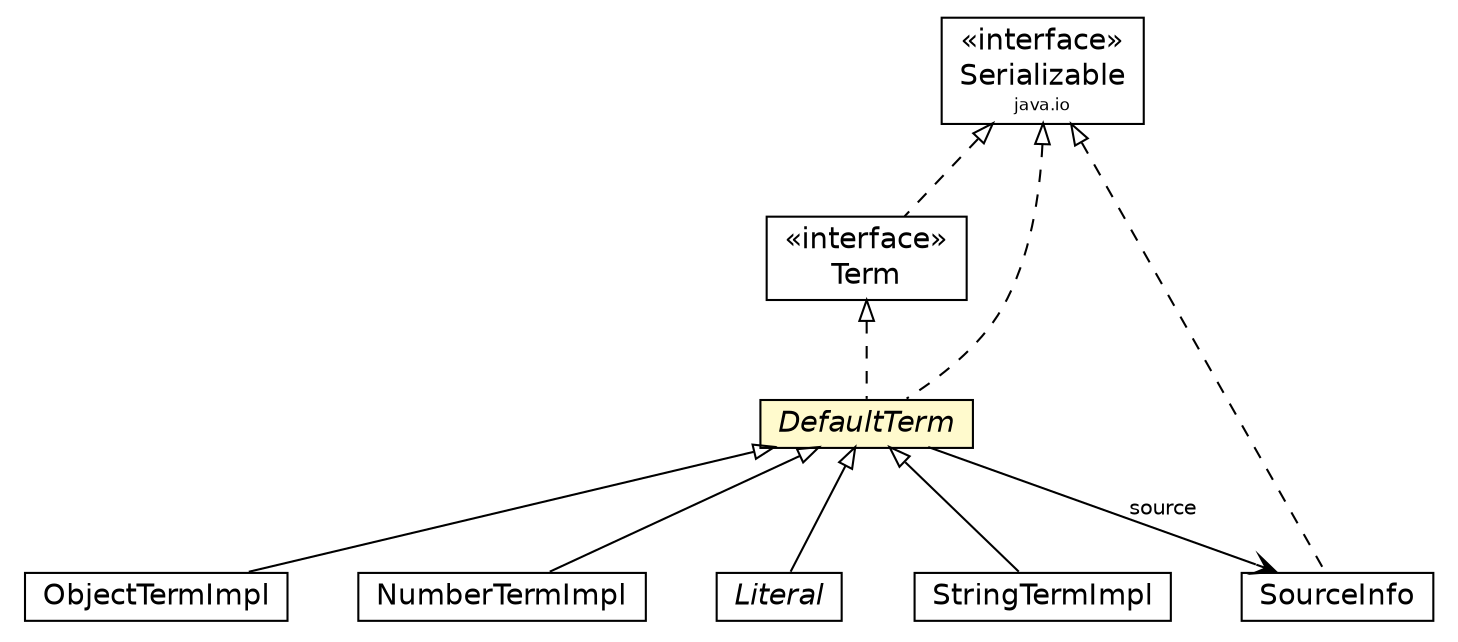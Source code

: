 #!/usr/local/bin/dot
#
# Class diagram 
# Generated by UMLGraph version 5.1 (http://www.umlgraph.org/)
#

digraph G {
	edge [fontname="Helvetica",fontsize=10,labelfontname="Helvetica",labelfontsize=10];
	node [fontname="Helvetica",fontsize=10,shape=plaintext];
	nodesep=0.25;
	ranksep=0.5;
	// jason.asSyntax.Term
	c19188 [label=<<table title="jason.asSyntax.Term" border="0" cellborder="1" cellspacing="0" cellpadding="2" port="p" href="./Term.html">
		<tr><td><table border="0" cellspacing="0" cellpadding="1">
<tr><td align="center" balign="center"> &#171;interface&#187; </td></tr>
<tr><td align="center" balign="center"> Term </td></tr>
		</table></td></tr>
		</table>>, fontname="Helvetica", fontcolor="black", fontsize=14.0];
	// jason.asSyntax.StringTermImpl
	c19190 [label=<<table title="jason.asSyntax.StringTermImpl" border="0" cellborder="1" cellspacing="0" cellpadding="2" port="p" href="./StringTermImpl.html">
		<tr><td><table border="0" cellspacing="0" cellpadding="1">
<tr><td align="center" balign="center"> StringTermImpl </td></tr>
		</table></td></tr>
		</table>>, fontname="Helvetica", fontcolor="black", fontsize=14.0];
	// jason.asSyntax.SourceInfo
	c19192 [label=<<table title="jason.asSyntax.SourceInfo" border="0" cellborder="1" cellspacing="0" cellpadding="2" port="p" href="./SourceInfo.html">
		<tr><td><table border="0" cellspacing="0" cellpadding="1">
<tr><td align="center" balign="center"> SourceInfo </td></tr>
		</table></td></tr>
		</table>>, fontname="Helvetica", fontcolor="black", fontsize=14.0];
	// jason.asSyntax.ObjectTermImpl
	c19203 [label=<<table title="jason.asSyntax.ObjectTermImpl" border="0" cellborder="1" cellspacing="0" cellpadding="2" port="p" href="./ObjectTermImpl.html">
		<tr><td><table border="0" cellspacing="0" cellpadding="1">
<tr><td align="center" balign="center"> ObjectTermImpl </td></tr>
		</table></td></tr>
		</table>>, fontname="Helvetica", fontcolor="black", fontsize=14.0];
	// jason.asSyntax.NumberTermImpl
	c19205 [label=<<table title="jason.asSyntax.NumberTermImpl" border="0" cellborder="1" cellspacing="0" cellpadding="2" port="p" href="./NumberTermImpl.html">
		<tr><td><table border="0" cellspacing="0" cellpadding="1">
<tr><td align="center" balign="center"> NumberTermImpl </td></tr>
		</table></td></tr>
		</table>>, fontname="Helvetica", fontcolor="black", fontsize=14.0];
	// jason.asSyntax.Literal
	c19211 [label=<<table title="jason.asSyntax.Literal" border="0" cellborder="1" cellspacing="0" cellpadding="2" port="p" href="./Literal.html">
		<tr><td><table border="0" cellspacing="0" cellpadding="1">
<tr><td align="center" balign="center"><font face="Helvetica-Oblique"> Literal </font></td></tr>
		</table></td></tr>
		</table>>, fontname="Helvetica", fontcolor="black", fontsize=14.0];
	// jason.asSyntax.DefaultTerm
	c19215 [label=<<table title="jason.asSyntax.DefaultTerm" border="0" cellborder="1" cellspacing="0" cellpadding="2" port="p" bgcolor="lemonChiffon" href="./DefaultTerm.html">
		<tr><td><table border="0" cellspacing="0" cellpadding="1">
<tr><td align="center" balign="center"><font face="Helvetica-Oblique"> DefaultTerm </font></td></tr>
		</table></td></tr>
		</table>>, fontname="Helvetica", fontcolor="black", fontsize=14.0];
	//jason.asSyntax.Term implements java.io.Serializable
	c19403:p -> c19188:p [dir=back,arrowtail=empty,style=dashed];
	//jason.asSyntax.StringTermImpl extends jason.asSyntax.DefaultTerm
	c19215:p -> c19190:p [dir=back,arrowtail=empty];
	//jason.asSyntax.SourceInfo implements java.io.Serializable
	c19403:p -> c19192:p [dir=back,arrowtail=empty,style=dashed];
	//jason.asSyntax.ObjectTermImpl extends jason.asSyntax.DefaultTerm
	c19215:p -> c19203:p [dir=back,arrowtail=empty];
	//jason.asSyntax.NumberTermImpl extends jason.asSyntax.DefaultTerm
	c19215:p -> c19205:p [dir=back,arrowtail=empty];
	//jason.asSyntax.Literal extends jason.asSyntax.DefaultTerm
	c19215:p -> c19211:p [dir=back,arrowtail=empty];
	//jason.asSyntax.DefaultTerm implements jason.asSyntax.Term
	c19188:p -> c19215:p [dir=back,arrowtail=empty,style=dashed];
	//jason.asSyntax.DefaultTerm implements java.io.Serializable
	c19403:p -> c19215:p [dir=back,arrowtail=empty,style=dashed];
	// jason.asSyntax.DefaultTerm NAVASSOC jason.asSyntax.SourceInfo
	c19215:p -> c19192:p [taillabel="", label="source", headlabel="", fontname="Helvetica", fontcolor="black", fontsize=10.0, color="black", arrowhead=open];
	// java.io.Serializable
	c19403 [label=<<table title="java.io.Serializable" border="0" cellborder="1" cellspacing="0" cellpadding="2" port="p" href="http://java.sun.com/j2se/1.4.2/docs/api/java/io/Serializable.html">
		<tr><td><table border="0" cellspacing="0" cellpadding="1">
<tr><td align="center" balign="center"> &#171;interface&#187; </td></tr>
<tr><td align="center" balign="center"> Serializable </td></tr>
<tr><td align="center" balign="center"><font point-size="8.0"> java.io </font></td></tr>
		</table></td></tr>
		</table>>, fontname="Helvetica", fontcolor="black", fontsize=14.0];
}

